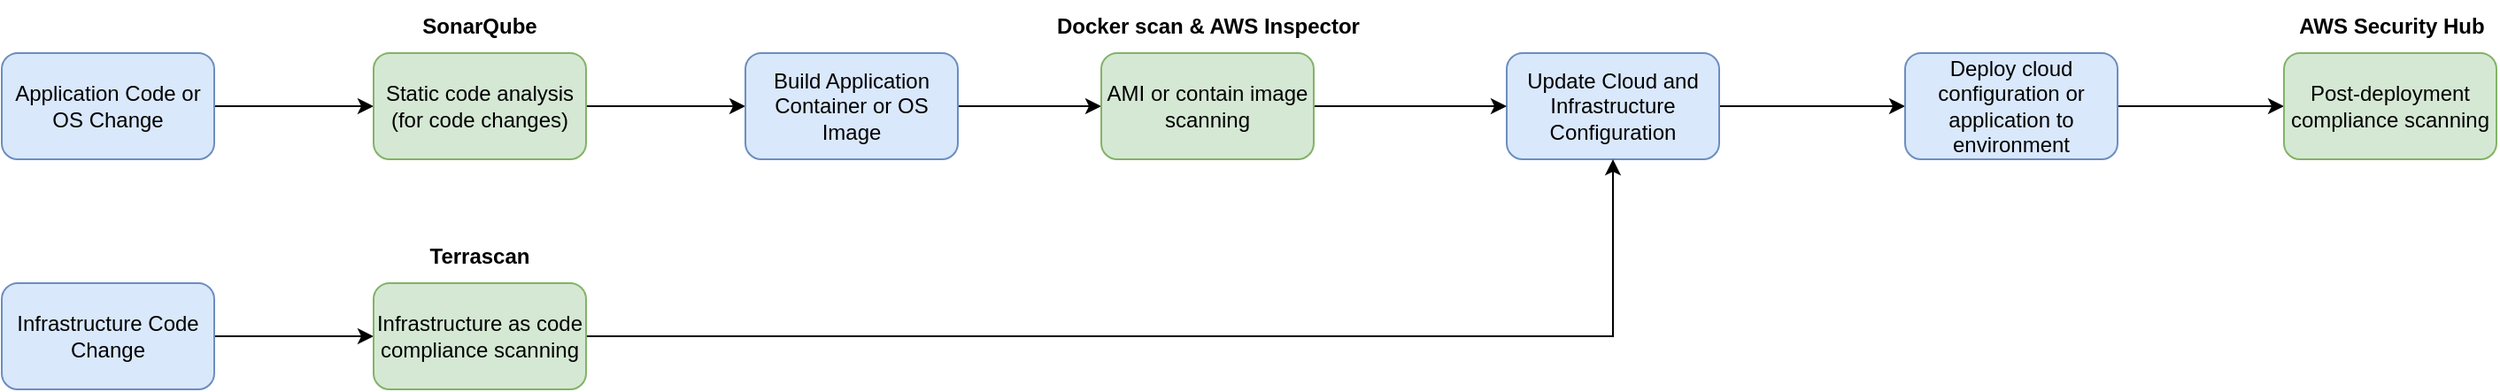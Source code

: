 <mxfile version="15.5.1" type="device"><diagram id="Ht1M8jgEwFfnCIfOTk4-" name="Page-1"><mxGraphModel dx="1038" dy="564" grid="1" gridSize="10" guides="1" tooltips="1" connect="1" arrows="1" fold="1" page="1" pageScale="1" pageWidth="1169" pageHeight="827" math="0" shadow="0"><root><mxCell id="0"/><mxCell id="1" parent="0"/><mxCell id="2TYOmPL0xuw3frAu276W-6" style="edgeStyle=orthogonalEdgeStyle;rounded=0;orthogonalLoop=1;jettySize=auto;html=1;entryX=0;entryY=0.5;entryDx=0;entryDy=0;" parent="1" source="2TYOmPL0xuw3frAu276W-1" target="2TYOmPL0xuw3frAu276W-4" edge="1"><mxGeometry relative="1" as="geometry"/></mxCell><mxCell id="2TYOmPL0xuw3frAu276W-1" value="Application Code or OS Change" style="rounded=1;whiteSpace=wrap;html=1;fillColor=#dae8fc;strokeColor=#6c8ebf;" parent="1" vertex="1"><mxGeometry x="30" y="140" width="120" height="60" as="geometry"/></mxCell><mxCell id="2TYOmPL0xuw3frAu276W-19" style="edgeStyle=orthogonalEdgeStyle;rounded=0;orthogonalLoop=1;jettySize=auto;html=1;entryX=0;entryY=0.5;entryDx=0;entryDy=0;" parent="1" source="2TYOmPL0xuw3frAu276W-3" target="2TYOmPL0xuw3frAu276W-18" edge="1"><mxGeometry relative="1" as="geometry"/></mxCell><mxCell id="2TYOmPL0xuw3frAu276W-3" value="Infrastructure Code Change" style="rounded=1;whiteSpace=wrap;html=1;fillColor=#dae8fc;strokeColor=#6c8ebf;" parent="1" vertex="1"><mxGeometry x="30" y="270" width="120" height="60" as="geometry"/></mxCell><mxCell id="2TYOmPL0xuw3frAu276W-7" style="edgeStyle=orthogonalEdgeStyle;rounded=0;orthogonalLoop=1;jettySize=auto;html=1;entryX=0;entryY=0.5;entryDx=0;entryDy=0;" parent="1" source="2TYOmPL0xuw3frAu276W-4" target="2TYOmPL0xuw3frAu276W-5" edge="1"><mxGeometry relative="1" as="geometry"/></mxCell><mxCell id="2TYOmPL0xuw3frAu276W-4" value="Static code analysis (for code changes)" style="rounded=1;whiteSpace=wrap;html=1;fillColor=#d5e8d4;strokeColor=#82b366;" parent="1" vertex="1"><mxGeometry x="240" y="140" width="120" height="60" as="geometry"/></mxCell><mxCell id="2TYOmPL0xuw3frAu276W-12" style="edgeStyle=orthogonalEdgeStyle;rounded=0;orthogonalLoop=1;jettySize=auto;html=1;entryX=0;entryY=0.5;entryDx=0;entryDy=0;" parent="1" source="2TYOmPL0xuw3frAu276W-5" target="2TYOmPL0xuw3frAu276W-11" edge="1"><mxGeometry relative="1" as="geometry"/></mxCell><mxCell id="2TYOmPL0xuw3frAu276W-5" value="Build Application Container or OS Image" style="rounded=1;whiteSpace=wrap;html=1;fillColor=#dae8fc;strokeColor=#6c8ebf;" parent="1" vertex="1"><mxGeometry x="450" y="140" width="120" height="60" as="geometry"/></mxCell><mxCell id="2TYOmPL0xuw3frAu276W-16" style="edgeStyle=orthogonalEdgeStyle;rounded=0;orthogonalLoop=1;jettySize=auto;html=1;entryX=0;entryY=0.5;entryDx=0;entryDy=0;" parent="1" source="2TYOmPL0xuw3frAu276W-9" target="2TYOmPL0xuw3frAu276W-10" edge="1"><mxGeometry relative="1" as="geometry"><mxPoint x="1050" y="170" as="targetPoint"/></mxGeometry></mxCell><mxCell id="2TYOmPL0xuw3frAu276W-9" value="Update Cloud and Infrastructure Configuration" style="rounded=1;whiteSpace=wrap;html=1;fillColor=#dae8fc;strokeColor=#6c8ebf;" parent="1" vertex="1"><mxGeometry x="880" y="140" width="120" height="60" as="geometry"/></mxCell><mxCell id="2TYOmPL0xuw3frAu276W-17" style="edgeStyle=orthogonalEdgeStyle;rounded=0;orthogonalLoop=1;jettySize=auto;html=1;entryX=0;entryY=0.5;entryDx=0;entryDy=0;" parent="1" source="2TYOmPL0xuw3frAu276W-10" target="2TYOmPL0xuw3frAu276W-15" edge="1"><mxGeometry relative="1" as="geometry"/></mxCell><mxCell id="2TYOmPL0xuw3frAu276W-10" value="Deploy cloud configuration or application to environment" style="rounded=1;whiteSpace=wrap;html=1;fillColor=#dae8fc;strokeColor=#6c8ebf;" parent="1" vertex="1"><mxGeometry x="1105" y="140" width="120" height="60" as="geometry"/></mxCell><mxCell id="2TYOmPL0xuw3frAu276W-14" style="edgeStyle=orthogonalEdgeStyle;rounded=0;orthogonalLoop=1;jettySize=auto;html=1;entryX=0;entryY=0.5;entryDx=0;entryDy=0;" parent="1" source="2TYOmPL0xuw3frAu276W-11" target="2TYOmPL0xuw3frAu276W-9" edge="1"><mxGeometry relative="1" as="geometry"/></mxCell><mxCell id="2TYOmPL0xuw3frAu276W-11" value="AMI or contain image scanning" style="rounded=1;whiteSpace=wrap;html=1;fillColor=#d5e8d4;strokeColor=#82b366;" parent="1" vertex="1"><mxGeometry x="651" y="140" width="120" height="60" as="geometry"/></mxCell><mxCell id="2TYOmPL0xuw3frAu276W-15" value="Post-deployment compliance scanning" style="rounded=1;whiteSpace=wrap;html=1;fillColor=#d5e8d4;strokeColor=#82b366;" parent="1" vertex="1"><mxGeometry x="1319" y="140" width="120" height="60" as="geometry"/></mxCell><mxCell id="2TYOmPL0xuw3frAu276W-20" style="edgeStyle=orthogonalEdgeStyle;rounded=0;orthogonalLoop=1;jettySize=auto;html=1;entryX=0.5;entryY=1;entryDx=0;entryDy=0;" parent="1" source="2TYOmPL0xuw3frAu276W-18" target="2TYOmPL0xuw3frAu276W-9" edge="1"><mxGeometry relative="1" as="geometry"/></mxCell><mxCell id="2TYOmPL0xuw3frAu276W-18" value="Infrastructure as code compliance scanning" style="rounded=1;whiteSpace=wrap;html=1;fillColor=#d5e8d4;strokeColor=#82b366;" parent="1" vertex="1"><mxGeometry x="240" y="270" width="120" height="60" as="geometry"/></mxCell><mxCell id="qdSR_41gyo2SDAXuSR2o-1" value="SonarQube" style="text;html=1;strokeColor=none;fillColor=none;align=center;verticalAlign=middle;whiteSpace=wrap;rounded=0;fontStyle=1" vertex="1" parent="1"><mxGeometry x="270" y="110" width="60" height="30" as="geometry"/></mxCell><mxCell id="qdSR_41gyo2SDAXuSR2o-2" value="Terrascan" style="text;html=1;strokeColor=none;fillColor=none;align=center;verticalAlign=middle;whiteSpace=wrap;rounded=0;fontStyle=1" vertex="1" parent="1"><mxGeometry x="270" y="240" width="60" height="30" as="geometry"/></mxCell><mxCell id="qdSR_41gyo2SDAXuSR2o-3" value="Docker scan &amp;amp; AWS Inspector" style="text;html=1;strokeColor=none;fillColor=none;align=center;verticalAlign=middle;whiteSpace=wrap;rounded=0;fontStyle=1" vertex="1" parent="1"><mxGeometry x="616.5" y="110" width="189" height="30" as="geometry"/></mxCell><mxCell id="qdSR_41gyo2SDAXuSR2o-4" value="AWS Security Hub" style="text;html=1;strokeColor=none;fillColor=none;align=center;verticalAlign=middle;whiteSpace=wrap;rounded=0;fontStyle=1" vertex="1" parent="1"><mxGeometry x="1320" y="110" width="120" height="30" as="geometry"/></mxCell></root></mxGraphModel></diagram></mxfile>
